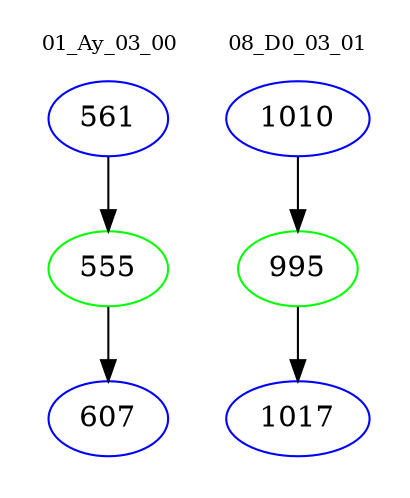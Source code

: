 digraph{
subgraph cluster_0 {
color = white
label = "01_Ay_03_00";
fontsize=10;
T0_561 [label="561", color="blue"]
T0_561 -> T0_555 [color="black"]
T0_555 [label="555", color="green"]
T0_555 -> T0_607 [color="black"]
T0_607 [label="607", color="blue"]
}
subgraph cluster_1 {
color = white
label = "08_D0_03_01";
fontsize=10;
T1_1010 [label="1010", color="blue"]
T1_1010 -> T1_995 [color="black"]
T1_995 [label="995", color="green"]
T1_995 -> T1_1017 [color="black"]
T1_1017 [label="1017", color="blue"]
}
}
